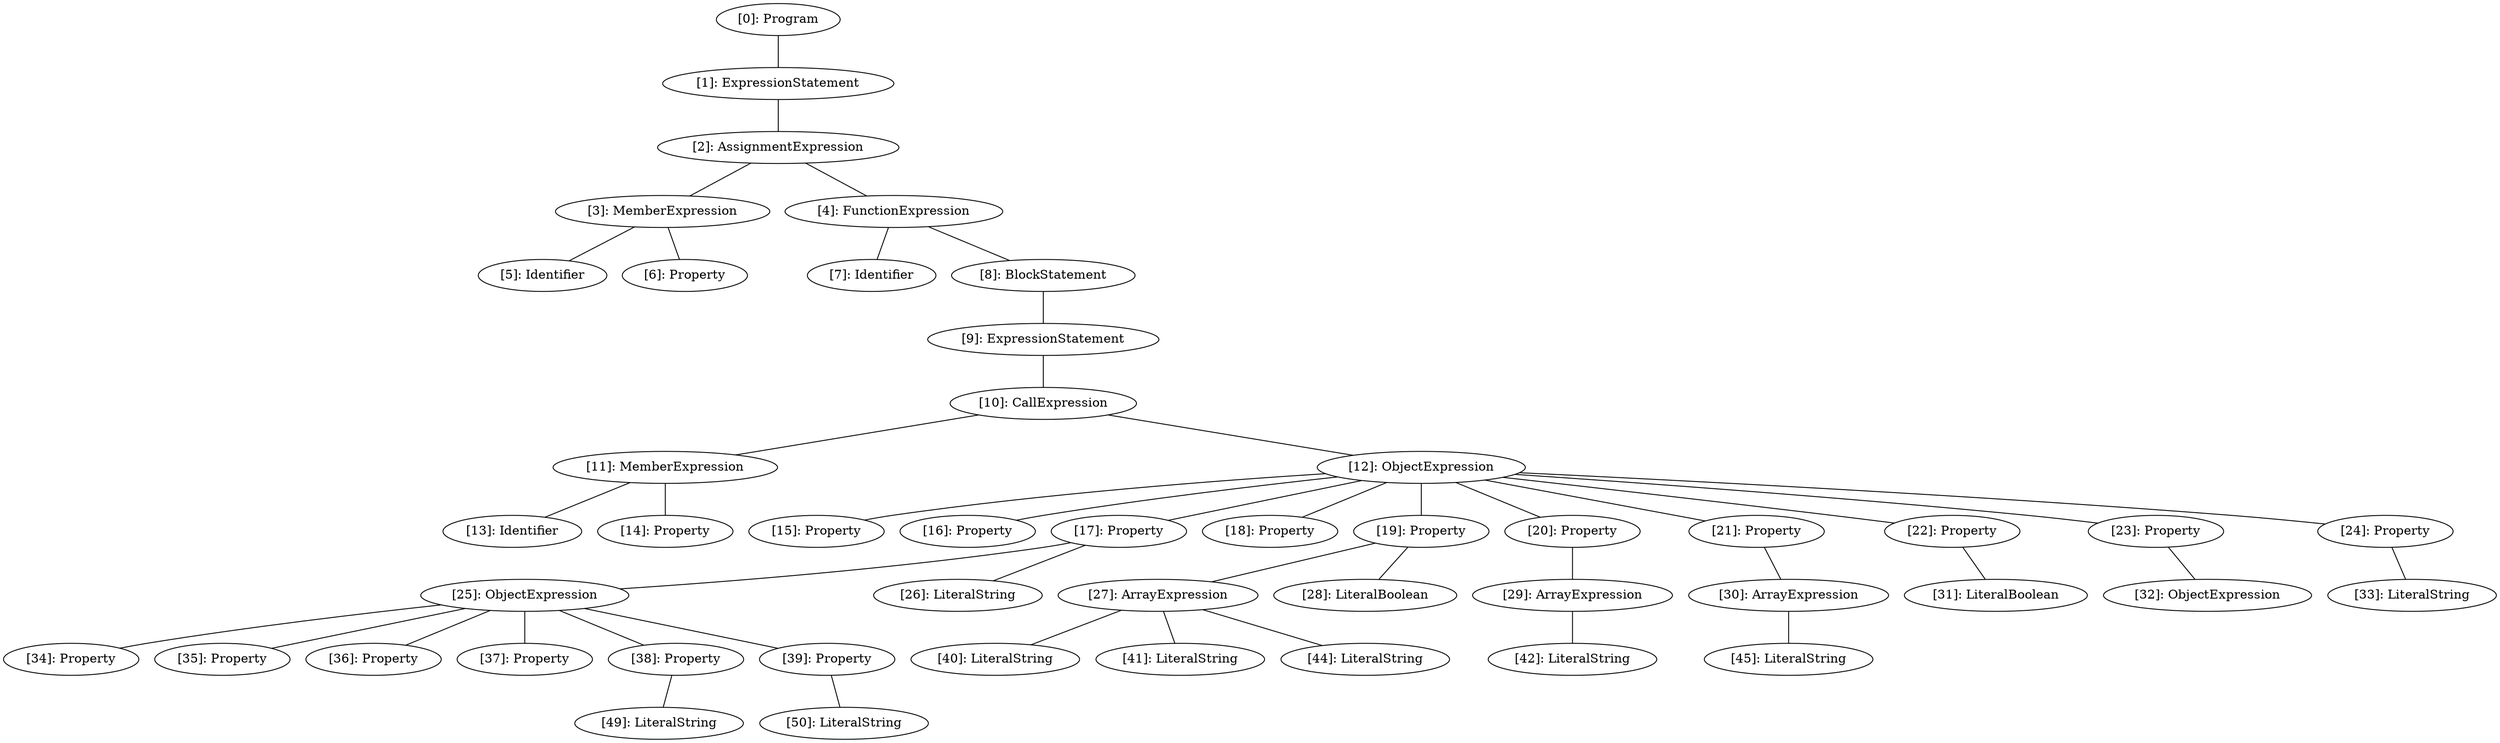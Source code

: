 // Result
graph {
	0 [label="[0]: Program"]
	1 [label="[1]: ExpressionStatement"]
	2 [label="[2]: AssignmentExpression"]
	3 [label="[3]: MemberExpression"]
	4 [label="[4]: FunctionExpression"]
	5 [label="[5]: Identifier"]
	6 [label="[6]: Property"]
	7 [label="[7]: Identifier"]
	8 [label="[8]: BlockStatement"]
	9 [label="[9]: ExpressionStatement"]
	10 [label="[10]: CallExpression"]
	11 [label="[11]: MemberExpression"]
	12 [label="[12]: ObjectExpression"]
	13 [label="[13]: Identifier"]
	14 [label="[14]: Property"]
	15 [label="[15]: Property"]
	16 [label="[16]: Property"]
	17 [label="[17]: Property"]
	18 [label="[18]: Property"]
	19 [label="[19]: Property"]
	20 [label="[20]: Property"]
	21 [label="[21]: Property"]
	22 [label="[22]: Property"]
	23 [label="[23]: Property"]
	24 [label="[24]: Property"]
	25 [label="[25]: ObjectExpression"]
	26 [label="[26]: LiteralString"]
	27 [label="[27]: ArrayExpression"]
	28 [label="[28]: LiteralBoolean"]
	29 [label="[29]: ArrayExpression"]
	30 [label="[30]: ArrayExpression"]
	31 [label="[31]: LiteralBoolean"]
	32 [label="[32]: ObjectExpression"]
	33 [label="[33]: LiteralString"]
	34 [label="[34]: Property"]
	35 [label="[35]: Property"]
	36 [label="[36]: Property"]
	37 [label="[37]: Property"]
	38 [label="[38]: Property"]
	39 [label="[39]: Property"]
	40 [label="[40]: LiteralString"]
	41 [label="[41]: LiteralString"]
	42 [label="[42]: LiteralString"]
	44 [label="[44]: LiteralString"]
	45 [label="[45]: LiteralString"]
	49 [label="[49]: LiteralString"]
	50 [label="[50]: LiteralString"]
	0 -- 1
	1 -- 2
	2 -- 3
	2 -- 4
	3 -- 5
	3 -- 6
	4 -- 7
	4 -- 8
	8 -- 9
	9 -- 10
	10 -- 11
	10 -- 12
	11 -- 13
	11 -- 14
	12 -- 15
	12 -- 16
	12 -- 17
	12 -- 18
	12 -- 19
	12 -- 20
	12 -- 21
	12 -- 22
	12 -- 23
	12 -- 24
	17 -- 25
	17 -- 26
	19 -- 27
	19 -- 28
	20 -- 29
	21 -- 30
	22 -- 31
	23 -- 32
	24 -- 33
	25 -- 34
	25 -- 35
	25 -- 36
	25 -- 37
	25 -- 38
	25 -- 39
	27 -- 40
	27 -- 41
	27 -- 44
	29 -- 42
	30 -- 45
	38 -- 49
	39 -- 50
}
